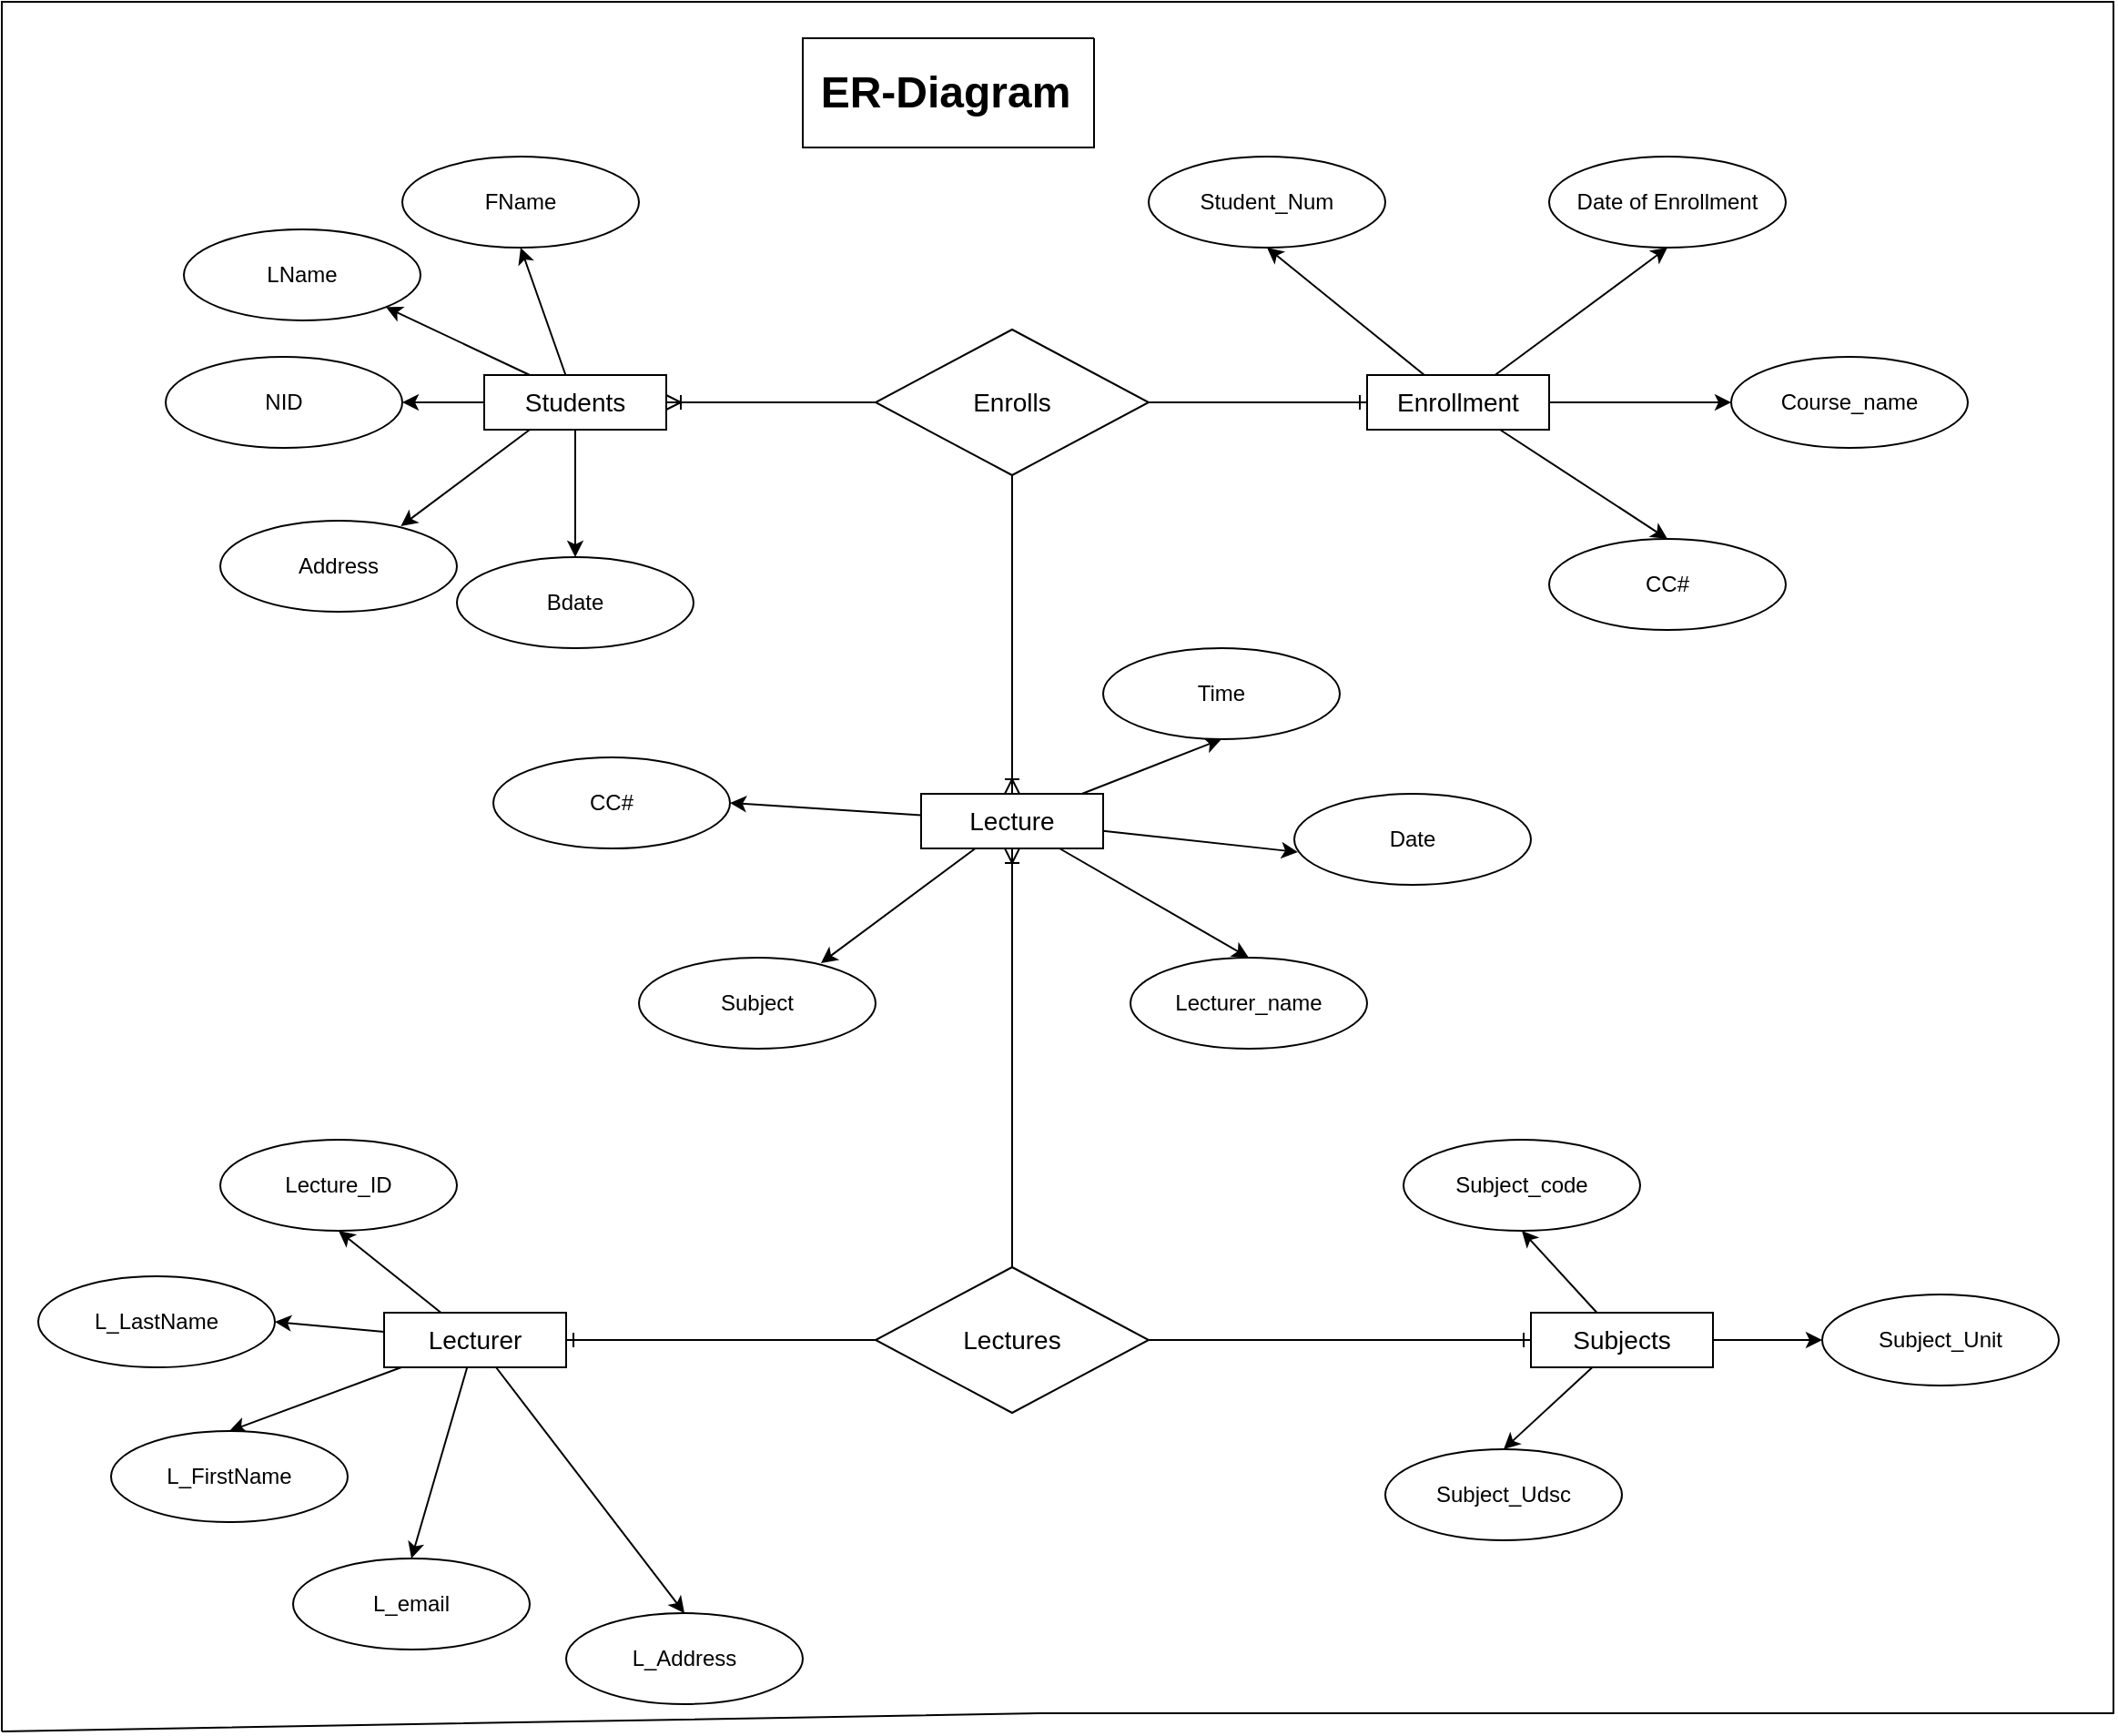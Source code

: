 <mxfile version="15.4.0" type="device"><diagram id="7M8UG9va--PRvOR6nTzm" name="Page-1"><mxGraphModel dx="2660" dy="1043" grid="1" gridSize="10" guides="1" tooltips="1" connect="1" arrows="1" fold="1" page="1" pageScale="1" pageWidth="850" pageHeight="1100" math="0" shadow="0"><root><mxCell id="0"/><mxCell id="1" parent="0"/><mxCell id="9zGRh1SDR_PU4oWZGU1S-7" style="rounded=0;orthogonalLoop=1;jettySize=auto;html=1;entryX=0.5;entryY=1;entryDx=0;entryDy=0;" edge="1" parent="1" source="9zGRh1SDR_PU4oWZGU1S-1" target="9zGRh1SDR_PU4oWZGU1S-2"><mxGeometry relative="1" as="geometry"/></mxCell><mxCell id="9zGRh1SDR_PU4oWZGU1S-8" style="edgeStyle=none;rounded=0;orthogonalLoop=1;jettySize=auto;html=1;exitX=0.25;exitY=0;exitDx=0;exitDy=0;entryX=1;entryY=1;entryDx=0;entryDy=0;" edge="1" parent="1" source="9zGRh1SDR_PU4oWZGU1S-1" target="9zGRh1SDR_PU4oWZGU1S-4"><mxGeometry relative="1" as="geometry"/></mxCell><mxCell id="9zGRh1SDR_PU4oWZGU1S-9" style="edgeStyle=none;rounded=0;orthogonalLoop=1;jettySize=auto;html=1;exitX=0;exitY=0.5;exitDx=0;exitDy=0;entryX=1;entryY=0.5;entryDx=0;entryDy=0;" edge="1" parent="1" source="9zGRh1SDR_PU4oWZGU1S-1" target="9zGRh1SDR_PU4oWZGU1S-3"><mxGeometry relative="1" as="geometry"/></mxCell><mxCell id="9zGRh1SDR_PU4oWZGU1S-10" style="edgeStyle=none;rounded=0;orthogonalLoop=1;jettySize=auto;html=1;exitX=0.25;exitY=1;exitDx=0;exitDy=0;entryX=0.763;entryY=0.06;entryDx=0;entryDy=0;entryPerimeter=0;" edge="1" parent="1" source="9zGRh1SDR_PU4oWZGU1S-1" target="9zGRh1SDR_PU4oWZGU1S-5"><mxGeometry relative="1" as="geometry"/></mxCell><mxCell id="9zGRh1SDR_PU4oWZGU1S-11" style="edgeStyle=none;rounded=0;orthogonalLoop=1;jettySize=auto;html=1;exitX=0.5;exitY=1;exitDx=0;exitDy=0;entryX=0.5;entryY=0;entryDx=0;entryDy=0;" edge="1" parent="1" source="9zGRh1SDR_PU4oWZGU1S-1" target="9zGRh1SDR_PU4oWZGU1S-6"><mxGeometry relative="1" as="geometry"/></mxCell><mxCell id="9zGRh1SDR_PU4oWZGU1S-13" style="edgeStyle=none;rounded=0;orthogonalLoop=1;jettySize=auto;html=1;entryX=0;entryY=0.5;entryDx=0;entryDy=0;endArrow=none;endFill=0;startArrow=ERoneToMany;startFill=0;" edge="1" parent="1" source="9zGRh1SDR_PU4oWZGU1S-1" target="9zGRh1SDR_PU4oWZGU1S-12"><mxGeometry relative="1" as="geometry"/></mxCell><mxCell id="9zGRh1SDR_PU4oWZGU1S-1" value="&lt;font style=&quot;font-size: 14px&quot;&gt;Students&lt;/font&gt;" style="rounded=0;whiteSpace=wrap;html=1;" vertex="1" parent="1"><mxGeometry x="225" y="245" width="100" height="30" as="geometry"/></mxCell><mxCell id="9zGRh1SDR_PU4oWZGU1S-2" value="FName" style="ellipse;whiteSpace=wrap;html=1;" vertex="1" parent="1"><mxGeometry x="180" y="125" width="130" height="50" as="geometry"/></mxCell><mxCell id="9zGRh1SDR_PU4oWZGU1S-3" value="NID" style="ellipse;whiteSpace=wrap;html=1;" vertex="1" parent="1"><mxGeometry x="50" y="235" width="130" height="50" as="geometry"/></mxCell><mxCell id="9zGRh1SDR_PU4oWZGU1S-4" value="&lt;span&gt;LName&lt;/span&gt;" style="ellipse;whiteSpace=wrap;html=1;" vertex="1" parent="1"><mxGeometry x="60" y="165" width="130" height="50" as="geometry"/></mxCell><mxCell id="9zGRh1SDR_PU4oWZGU1S-5" value="Address" style="ellipse;whiteSpace=wrap;html=1;" vertex="1" parent="1"><mxGeometry x="80" y="325" width="130" height="50" as="geometry"/></mxCell><mxCell id="9zGRh1SDR_PU4oWZGU1S-6" value="Bdate" style="ellipse;whiteSpace=wrap;html=1;" vertex="1" parent="1"><mxGeometry x="210" y="345" width="130" height="50" as="geometry"/></mxCell><mxCell id="9zGRh1SDR_PU4oWZGU1S-12" value="&lt;font style=&quot;font-size: 14px&quot;&gt;Enrolls&lt;/font&gt;" style="rhombus;whiteSpace=wrap;html=1;" vertex="1" parent="1"><mxGeometry x="440" y="220" width="150" height="80" as="geometry"/></mxCell><mxCell id="9zGRh1SDR_PU4oWZGU1S-16" style="edgeStyle=none;rounded=0;orthogonalLoop=1;jettySize=auto;html=1;entryX=1;entryY=0.5;entryDx=0;entryDy=0;startArrow=ERone;startFill=0;endArrow=none;endFill=0;" edge="1" parent="1" source="9zGRh1SDR_PU4oWZGU1S-14" target="9zGRh1SDR_PU4oWZGU1S-12"><mxGeometry relative="1" as="geometry"/></mxCell><mxCell id="9zGRh1SDR_PU4oWZGU1S-22" style="edgeStyle=none;rounded=0;orthogonalLoop=1;jettySize=auto;html=1;entryX=0.5;entryY=1;entryDx=0;entryDy=0;startArrow=none;startFill=0;endArrow=classic;endFill=1;" edge="1" parent="1" source="9zGRh1SDR_PU4oWZGU1S-14" target="9zGRh1SDR_PU4oWZGU1S-18"><mxGeometry relative="1" as="geometry"/></mxCell><mxCell id="9zGRh1SDR_PU4oWZGU1S-23" style="edgeStyle=none;rounded=0;orthogonalLoop=1;jettySize=auto;html=1;entryX=0.5;entryY=1;entryDx=0;entryDy=0;startArrow=none;startFill=0;endArrow=classic;endFill=1;" edge="1" parent="1" source="9zGRh1SDR_PU4oWZGU1S-14" target="9zGRh1SDR_PU4oWZGU1S-19"><mxGeometry relative="1" as="geometry"/></mxCell><mxCell id="9zGRh1SDR_PU4oWZGU1S-24" style="edgeStyle=none;rounded=0;orthogonalLoop=1;jettySize=auto;html=1;entryX=0;entryY=0.5;entryDx=0;entryDy=0;startArrow=none;startFill=0;endArrow=classic;endFill=1;" edge="1" parent="1" source="9zGRh1SDR_PU4oWZGU1S-14" target="9zGRh1SDR_PU4oWZGU1S-20"><mxGeometry relative="1" as="geometry"/></mxCell><mxCell id="9zGRh1SDR_PU4oWZGU1S-25" style="edgeStyle=none;rounded=0;orthogonalLoop=1;jettySize=auto;html=1;entryX=0.5;entryY=0;entryDx=0;entryDy=0;startArrow=none;startFill=0;endArrow=classic;endFill=1;" edge="1" parent="1" source="9zGRh1SDR_PU4oWZGU1S-14" target="9zGRh1SDR_PU4oWZGU1S-21"><mxGeometry relative="1" as="geometry"/></mxCell><mxCell id="9zGRh1SDR_PU4oWZGU1S-14" value="&lt;font style=&quot;font-size: 14px&quot;&gt;Enrollment&lt;/font&gt;" style="rounded=0;whiteSpace=wrap;html=1;" vertex="1" parent="1"><mxGeometry x="710" y="245" width="100" height="30" as="geometry"/></mxCell><mxCell id="9zGRh1SDR_PU4oWZGU1S-18" value="Student_Num" style="ellipse;whiteSpace=wrap;html=1;" vertex="1" parent="1"><mxGeometry x="590" y="125" width="130" height="50" as="geometry"/></mxCell><mxCell id="9zGRh1SDR_PU4oWZGU1S-19" value="Date of Enrollment" style="ellipse;whiteSpace=wrap;html=1;" vertex="1" parent="1"><mxGeometry x="810" y="125" width="130" height="50" as="geometry"/></mxCell><mxCell id="9zGRh1SDR_PU4oWZGU1S-20" value="Course_name" style="ellipse;whiteSpace=wrap;html=1;" vertex="1" parent="1"><mxGeometry x="910" y="235" width="130" height="50" as="geometry"/></mxCell><mxCell id="9zGRh1SDR_PU4oWZGU1S-21" value="CC#" style="ellipse;whiteSpace=wrap;html=1;" vertex="1" parent="1"><mxGeometry x="810" y="335" width="130" height="50" as="geometry"/></mxCell><mxCell id="9zGRh1SDR_PU4oWZGU1S-27" style="edgeStyle=none;rounded=0;orthogonalLoop=1;jettySize=auto;html=1;entryX=0.5;entryY=1;entryDx=0;entryDy=0;startArrow=ERoneToMany;startFill=0;endArrow=none;endFill=0;" edge="1" parent="1" source="9zGRh1SDR_PU4oWZGU1S-26" target="9zGRh1SDR_PU4oWZGU1S-12"><mxGeometry relative="1" as="geometry"/></mxCell><mxCell id="9zGRh1SDR_PU4oWZGU1S-33" style="edgeStyle=none;rounded=0;orthogonalLoop=1;jettySize=auto;html=1;entryX=1;entryY=0.5;entryDx=0;entryDy=0;startArrow=none;startFill=0;endArrow=classic;endFill=1;" edge="1" parent="1" source="9zGRh1SDR_PU4oWZGU1S-26" target="9zGRh1SDR_PU4oWZGU1S-32"><mxGeometry relative="1" as="geometry"/></mxCell><mxCell id="9zGRh1SDR_PU4oWZGU1S-34" style="edgeStyle=none;rounded=0;orthogonalLoop=1;jettySize=auto;html=1;entryX=0.5;entryY=1;entryDx=0;entryDy=0;startArrow=none;startFill=0;endArrow=classic;endFill=1;" edge="1" parent="1" source="9zGRh1SDR_PU4oWZGU1S-26" target="9zGRh1SDR_PU4oWZGU1S-30"><mxGeometry relative="1" as="geometry"/></mxCell><mxCell id="9zGRh1SDR_PU4oWZGU1S-35" style="edgeStyle=none;rounded=0;orthogonalLoop=1;jettySize=auto;html=1;entryX=0.015;entryY=0.64;entryDx=0;entryDy=0;entryPerimeter=0;startArrow=none;startFill=0;endArrow=classic;endFill=1;" edge="1" parent="1" source="9zGRh1SDR_PU4oWZGU1S-26" target="9zGRh1SDR_PU4oWZGU1S-29"><mxGeometry relative="1" as="geometry"/></mxCell><mxCell id="9zGRh1SDR_PU4oWZGU1S-36" style="edgeStyle=none;rounded=0;orthogonalLoop=1;jettySize=auto;html=1;entryX=0.5;entryY=0;entryDx=0;entryDy=0;startArrow=none;startFill=0;endArrow=classic;endFill=1;" edge="1" parent="1" source="9zGRh1SDR_PU4oWZGU1S-26" target="9zGRh1SDR_PU4oWZGU1S-28"><mxGeometry relative="1" as="geometry"/></mxCell><mxCell id="9zGRh1SDR_PU4oWZGU1S-37" style="edgeStyle=none;rounded=0;orthogonalLoop=1;jettySize=auto;html=1;entryX=0.769;entryY=0.06;entryDx=0;entryDy=0;entryPerimeter=0;startArrow=none;startFill=0;endArrow=classic;endFill=1;" edge="1" parent="1" source="9zGRh1SDR_PU4oWZGU1S-26" target="9zGRh1SDR_PU4oWZGU1S-31"><mxGeometry relative="1" as="geometry"/></mxCell><mxCell id="9zGRh1SDR_PU4oWZGU1S-39" style="edgeStyle=none;rounded=0;orthogonalLoop=1;jettySize=auto;html=1;entryX=0.5;entryY=0;entryDx=0;entryDy=0;startArrow=ERoneToMany;startFill=0;endArrow=none;endFill=0;" edge="1" parent="1" source="9zGRh1SDR_PU4oWZGU1S-26" target="9zGRh1SDR_PU4oWZGU1S-38"><mxGeometry relative="1" as="geometry"/></mxCell><mxCell id="9zGRh1SDR_PU4oWZGU1S-26" value="&lt;span style=&quot;font-size: 14px&quot;&gt;Lecture&lt;/span&gt;" style="rounded=0;whiteSpace=wrap;html=1;" vertex="1" parent="1"><mxGeometry x="465" y="475" width="100" height="30" as="geometry"/></mxCell><mxCell id="9zGRh1SDR_PU4oWZGU1S-28" value="Lecturer_name" style="ellipse;whiteSpace=wrap;html=1;" vertex="1" parent="1"><mxGeometry x="580" y="565" width="130" height="50" as="geometry"/></mxCell><mxCell id="9zGRh1SDR_PU4oWZGU1S-29" value="Date" style="ellipse;whiteSpace=wrap;html=1;" vertex="1" parent="1"><mxGeometry x="670" y="475" width="130" height="50" as="geometry"/></mxCell><mxCell id="9zGRh1SDR_PU4oWZGU1S-30" value="Time" style="ellipse;whiteSpace=wrap;html=1;" vertex="1" parent="1"><mxGeometry x="565" y="395" width="130" height="50" as="geometry"/></mxCell><mxCell id="9zGRh1SDR_PU4oWZGU1S-31" value="Subject" style="ellipse;whiteSpace=wrap;html=1;" vertex="1" parent="1"><mxGeometry x="310" y="565" width="130" height="50" as="geometry"/></mxCell><mxCell id="9zGRh1SDR_PU4oWZGU1S-32" value="CC#" style="ellipse;whiteSpace=wrap;html=1;" vertex="1" parent="1"><mxGeometry x="230" y="455" width="130" height="50" as="geometry"/></mxCell><mxCell id="9zGRh1SDR_PU4oWZGU1S-38" value="&lt;span style=&quot;font-size: 14px&quot;&gt;Lectures&lt;/span&gt;" style="rhombus;whiteSpace=wrap;html=1;" vertex="1" parent="1"><mxGeometry x="440" y="735" width="150" height="80" as="geometry"/></mxCell><mxCell id="9zGRh1SDR_PU4oWZGU1S-46" style="edgeStyle=none;rounded=0;orthogonalLoop=1;jettySize=auto;html=1;entryX=0.5;entryY=1;entryDx=0;entryDy=0;startArrow=none;startFill=0;endArrow=classic;endFill=1;" edge="1" parent="1" source="9zGRh1SDR_PU4oWZGU1S-40" target="9zGRh1SDR_PU4oWZGU1S-41"><mxGeometry relative="1" as="geometry"/></mxCell><mxCell id="9zGRh1SDR_PU4oWZGU1S-47" style="edgeStyle=none;rounded=0;orthogonalLoop=1;jettySize=auto;html=1;entryX=1;entryY=0.5;entryDx=0;entryDy=0;startArrow=none;startFill=0;endArrow=classic;endFill=1;" edge="1" parent="1" source="9zGRh1SDR_PU4oWZGU1S-40" target="9zGRh1SDR_PU4oWZGU1S-42"><mxGeometry relative="1" as="geometry"/></mxCell><mxCell id="9zGRh1SDR_PU4oWZGU1S-48" style="edgeStyle=none;rounded=0;orthogonalLoop=1;jettySize=auto;html=1;entryX=0.5;entryY=0;entryDx=0;entryDy=0;startArrow=none;startFill=0;endArrow=classic;endFill=1;" edge="1" parent="1" source="9zGRh1SDR_PU4oWZGU1S-40" target="9zGRh1SDR_PU4oWZGU1S-43"><mxGeometry relative="1" as="geometry"/></mxCell><mxCell id="9zGRh1SDR_PU4oWZGU1S-49" style="edgeStyle=none;rounded=0;orthogonalLoop=1;jettySize=auto;html=1;entryX=0.5;entryY=0;entryDx=0;entryDy=0;startArrow=none;startFill=0;endArrow=classic;endFill=1;" edge="1" parent="1" source="9zGRh1SDR_PU4oWZGU1S-40" target="9zGRh1SDR_PU4oWZGU1S-44"><mxGeometry relative="1" as="geometry"/></mxCell><mxCell id="9zGRh1SDR_PU4oWZGU1S-50" style="edgeStyle=none;rounded=0;orthogonalLoop=1;jettySize=auto;html=1;entryX=0.5;entryY=0;entryDx=0;entryDy=0;startArrow=none;startFill=0;endArrow=classic;endFill=1;" edge="1" parent="1" source="9zGRh1SDR_PU4oWZGU1S-40" target="9zGRh1SDR_PU4oWZGU1S-45"><mxGeometry relative="1" as="geometry"/></mxCell><mxCell id="9zGRh1SDR_PU4oWZGU1S-51" style="edgeStyle=none;rounded=0;orthogonalLoop=1;jettySize=auto;html=1;entryX=0;entryY=0.5;entryDx=0;entryDy=0;startArrow=ERone;startFill=0;endArrow=none;endFill=0;" edge="1" parent="1" source="9zGRh1SDR_PU4oWZGU1S-40" target="9zGRh1SDR_PU4oWZGU1S-38"><mxGeometry relative="1" as="geometry"/></mxCell><mxCell id="9zGRh1SDR_PU4oWZGU1S-40" value="&lt;span style=&quot;font-size: 14px&quot;&gt;Lecturer&lt;/span&gt;" style="rounded=0;whiteSpace=wrap;html=1;" vertex="1" parent="1"><mxGeometry x="170" y="760" width="100" height="30" as="geometry"/></mxCell><mxCell id="9zGRh1SDR_PU4oWZGU1S-41" value="Lecture_ID" style="ellipse;whiteSpace=wrap;html=1;" vertex="1" parent="1"><mxGeometry x="80" y="665" width="130" height="50" as="geometry"/></mxCell><mxCell id="9zGRh1SDR_PU4oWZGU1S-42" value="L_LastName" style="ellipse;whiteSpace=wrap;html=1;" vertex="1" parent="1"><mxGeometry x="-20" y="740" width="130" height="50" as="geometry"/></mxCell><mxCell id="9zGRh1SDR_PU4oWZGU1S-43" value="L_FirstName" style="ellipse;whiteSpace=wrap;html=1;" vertex="1" parent="1"><mxGeometry x="20" y="825" width="130" height="50" as="geometry"/></mxCell><mxCell id="9zGRh1SDR_PU4oWZGU1S-44" value="L_email" style="ellipse;whiteSpace=wrap;html=1;" vertex="1" parent="1"><mxGeometry x="120" y="895" width="130" height="50" as="geometry"/></mxCell><mxCell id="9zGRh1SDR_PU4oWZGU1S-45" value="L_Address" style="ellipse;whiteSpace=wrap;html=1;" vertex="1" parent="1"><mxGeometry x="270" y="925" width="130" height="50" as="geometry"/></mxCell><mxCell id="9zGRh1SDR_PU4oWZGU1S-57" style="edgeStyle=none;rounded=0;orthogonalLoop=1;jettySize=auto;html=1;entryX=1;entryY=0.5;entryDx=0;entryDy=0;startArrow=ERone;startFill=0;endArrow=none;endFill=0;" edge="1" parent="1" source="9zGRh1SDR_PU4oWZGU1S-52" target="9zGRh1SDR_PU4oWZGU1S-38"><mxGeometry relative="1" as="geometry"/></mxCell><mxCell id="9zGRh1SDR_PU4oWZGU1S-58" style="edgeStyle=none;rounded=0;orthogonalLoop=1;jettySize=auto;html=1;entryX=0.5;entryY=1;entryDx=0;entryDy=0;startArrow=none;startFill=0;endArrow=classic;endFill=1;" edge="1" parent="1" source="9zGRh1SDR_PU4oWZGU1S-52" target="9zGRh1SDR_PU4oWZGU1S-53"><mxGeometry relative="1" as="geometry"/></mxCell><mxCell id="9zGRh1SDR_PU4oWZGU1S-59" style="edgeStyle=none;rounded=0;orthogonalLoop=1;jettySize=auto;html=1;entryX=0;entryY=0.5;entryDx=0;entryDy=0;startArrow=none;startFill=0;endArrow=classic;endFill=1;" edge="1" parent="1" source="9zGRh1SDR_PU4oWZGU1S-52" target="9zGRh1SDR_PU4oWZGU1S-55"><mxGeometry relative="1" as="geometry"/></mxCell><mxCell id="9zGRh1SDR_PU4oWZGU1S-60" style="edgeStyle=none;rounded=0;orthogonalLoop=1;jettySize=auto;html=1;entryX=0.5;entryY=0;entryDx=0;entryDy=0;startArrow=none;startFill=0;endArrow=classic;endFill=1;" edge="1" parent="1" source="9zGRh1SDR_PU4oWZGU1S-52" target="9zGRh1SDR_PU4oWZGU1S-54"><mxGeometry relative="1" as="geometry"/></mxCell><mxCell id="9zGRh1SDR_PU4oWZGU1S-52" value="&lt;font style=&quot;font-size: 14px&quot;&gt;Subjects&lt;/font&gt;" style="rounded=0;whiteSpace=wrap;html=1;" vertex="1" parent="1"><mxGeometry x="800" y="760" width="100" height="30" as="geometry"/></mxCell><mxCell id="9zGRh1SDR_PU4oWZGU1S-53" value="Subject_code" style="ellipse;whiteSpace=wrap;html=1;" vertex="1" parent="1"><mxGeometry x="730" y="665" width="130" height="50" as="geometry"/></mxCell><mxCell id="9zGRh1SDR_PU4oWZGU1S-54" value="Subject_Udsc" style="ellipse;whiteSpace=wrap;html=1;" vertex="1" parent="1"><mxGeometry x="720" y="835" width="130" height="50" as="geometry"/></mxCell><mxCell id="9zGRh1SDR_PU4oWZGU1S-55" value="Subject_Unit" style="ellipse;whiteSpace=wrap;html=1;" vertex="1" parent="1"><mxGeometry x="960" y="750" width="130" height="50" as="geometry"/></mxCell><mxCell id="9zGRh1SDR_PU4oWZGU1S-61" value="" style="endArrow=none;html=1;rounded=0;" edge="1" parent="1"><mxGeometry width="50" height="50" relative="1" as="geometry"><mxPoint x="-40" y="990" as="sourcePoint"/><mxPoint x="-40" y="990" as="targetPoint"/><Array as="points"><mxPoint x="530" y="980"/><mxPoint x="1120" y="980"/><mxPoint x="1120" y="40"/><mxPoint x="-40" y="40"/><mxPoint x="-40" y="530"/></Array></mxGeometry></mxCell><mxCell id="9zGRh1SDR_PU4oWZGU1S-62" value="ER-Diagram" style="text;strokeColor=none;fillColor=none;html=1;fontSize=24;fontStyle=1;verticalAlign=middle;align=center;" vertex="1" parent="1"><mxGeometry x="390" y="60" width="175" height="60" as="geometry"/></mxCell><mxCell id="9zGRh1SDR_PU4oWZGU1S-64" value="" style="endArrow=none;html=1;rounded=0;" edge="1" parent="1"><mxGeometry width="50" height="50" relative="1" as="geometry"><mxPoint x="560" y="60" as="sourcePoint"/><mxPoint x="560" y="60" as="targetPoint"/><Array as="points"><mxPoint x="560" y="100"/><mxPoint x="560" y="120"/><mxPoint x="400" y="120"/><mxPoint x="400" y="80"/><mxPoint x="400" y="60"/></Array></mxGeometry></mxCell></root></mxGraphModel></diagram></mxfile>